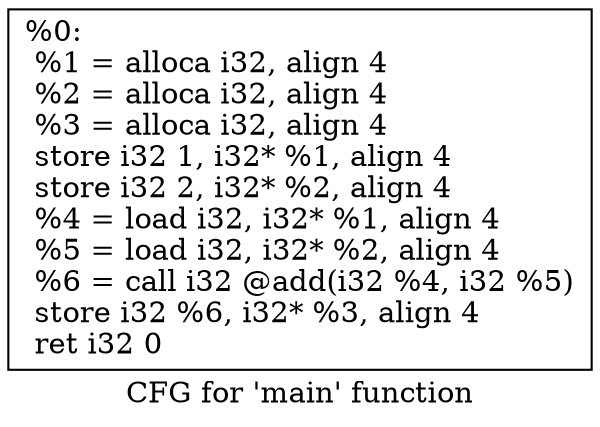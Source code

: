 digraph "CFG for 'main' function" {
	label="CFG for 'main' function";

	Node0x82e400 [shape=record,label="{%0:\l  %1 = alloca i32, align 4\l  %2 = alloca i32, align 4\l  %3 = alloca i32, align 4\l  store i32 1, i32* %1, align 4\l  store i32 2, i32* %2, align 4\l  %4 = load i32, i32* %1, align 4\l  %5 = load i32, i32* %2, align 4\l  %6 = call i32 @add(i32 %4, i32 %5)\l  store i32 %6, i32* %3, align 4\l  ret i32 0\l}"];
}
